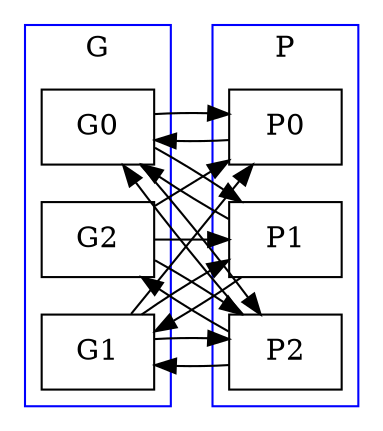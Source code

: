 digraph BCG {
rankdir=LR;
splines=false;
node [shape=rectangle];
subgraph cluster_G {
label = "G";
color=blue;
rank="same"
G0;
G1;
G2;
}
subgraph cluster_P {
label = "P";
color=blue;
rank="same"
P0;
P1;
P2;
}
G0 -> P0;
P0 -> G0;
G0 -> P1;
G0 -> P2;
G1 -> P0;
P1 -> G0;
G1 -> P1;
P1 -> G1;
G1 -> P2;
G2 -> P0;
P2 -> G0;
G2 -> P1;
P2 -> G1;
G2 -> P2;
P2 -> G2;
}
